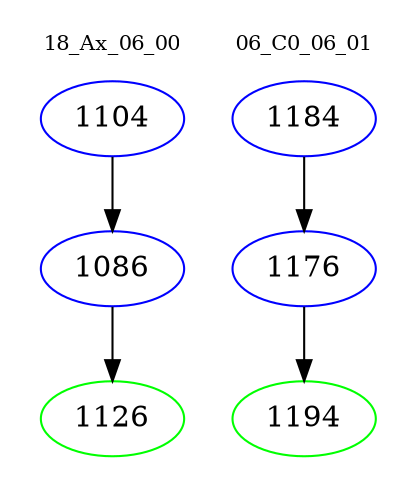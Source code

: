 digraph{
subgraph cluster_0 {
color = white
label = "18_Ax_06_00";
fontsize=10;
T0_1104 [label="1104", color="blue"]
T0_1104 -> T0_1086 [color="black"]
T0_1086 [label="1086", color="blue"]
T0_1086 -> T0_1126 [color="black"]
T0_1126 [label="1126", color="green"]
}
subgraph cluster_1 {
color = white
label = "06_C0_06_01";
fontsize=10;
T1_1184 [label="1184", color="blue"]
T1_1184 -> T1_1176 [color="black"]
T1_1176 [label="1176", color="blue"]
T1_1176 -> T1_1194 [color="black"]
T1_1194 [label="1194", color="green"]
}
}
